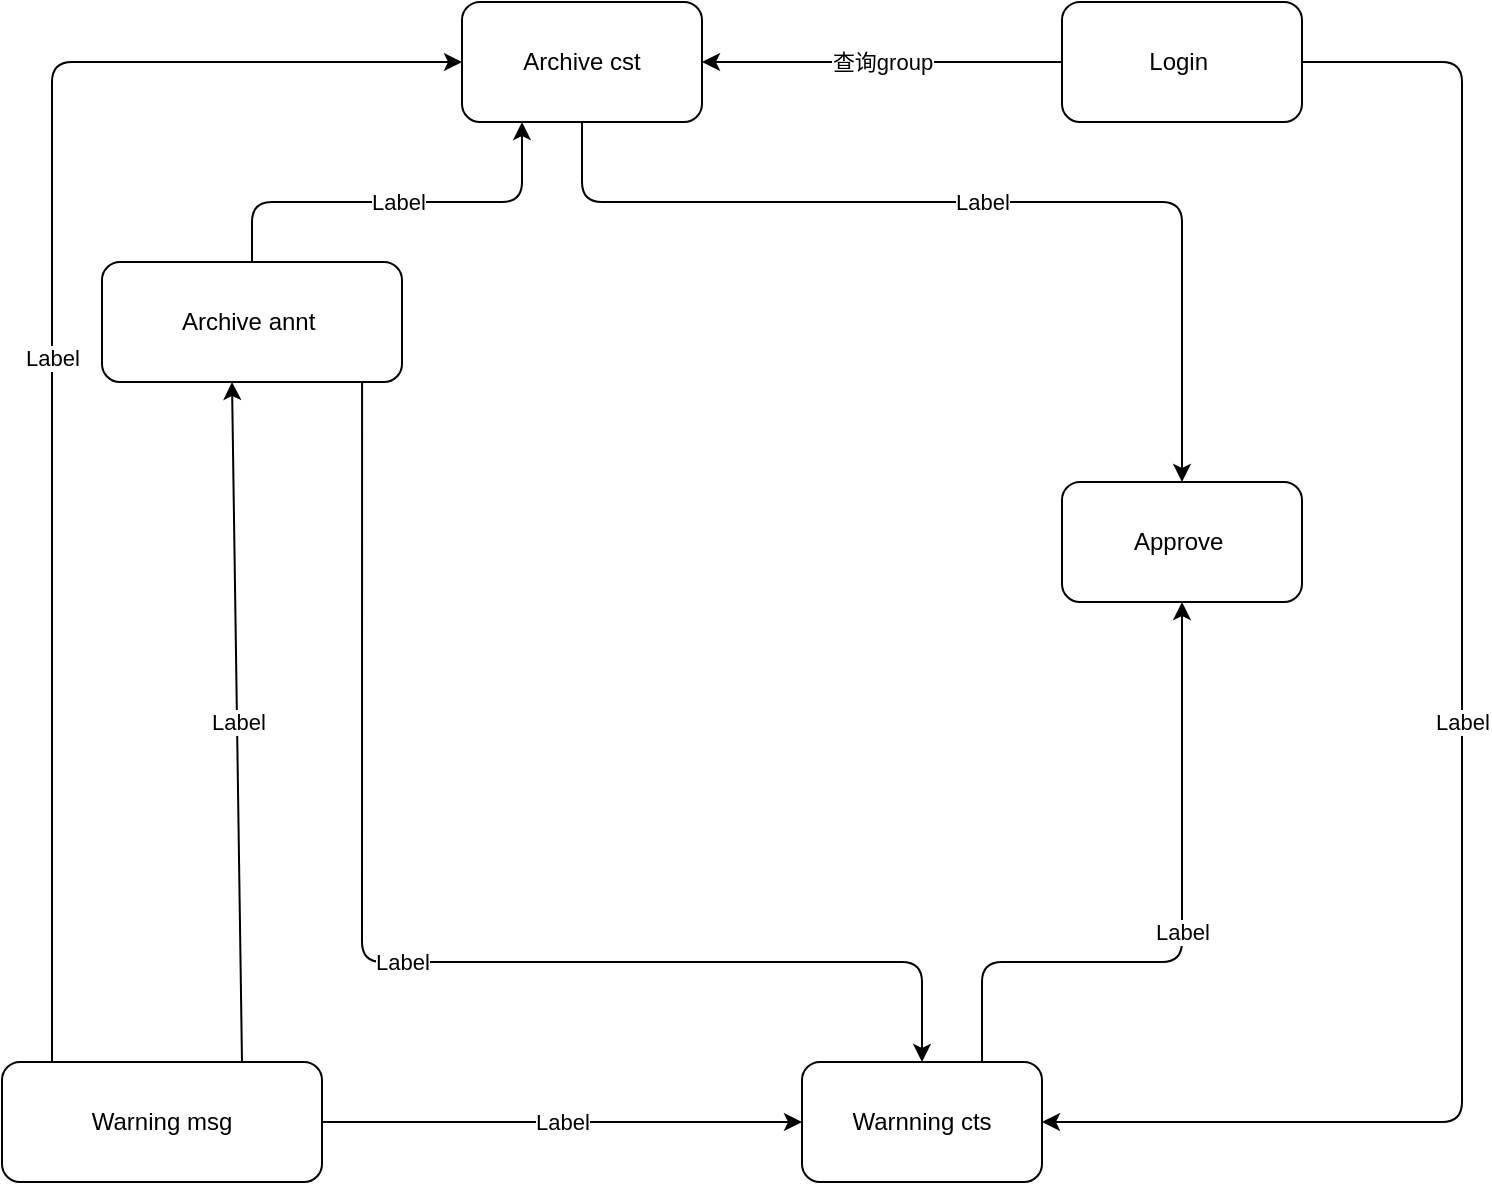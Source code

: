 <mxfile version="13.7.3" type="github"><diagram id="AZMaDSbWkGERWLqelwLr" name="Page-1"><mxGraphModel dx="638" dy="969" grid="1" gridSize="10" guides="1" tooltips="1" connect="1" arrows="1" fold="1" page="1" pageScale="1" pageWidth="827" pageHeight="1169" math="0" shadow="0"><root><mxCell id="0"/><mxCell id="1" parent="0"/><mxCell id="2b95DclGzusZ2Ba9lpOo-1" value="Archive annt&amp;nbsp;" style="rounded=1;whiteSpace=wrap;html=1;" vertex="1" parent="1"><mxGeometry x="80" y="300" width="150" height="60" as="geometry"/></mxCell><mxCell id="2b95DclGzusZ2Ba9lpOo-3" value="Approve&amp;nbsp;" style="rounded=1;whiteSpace=wrap;html=1;" vertex="1" parent="1"><mxGeometry x="560" y="410" width="120" height="60" as="geometry"/></mxCell><mxCell id="2b95DclGzusZ2Ba9lpOo-4" value="Warnning cts" style="rounded=1;whiteSpace=wrap;html=1;" vertex="1" parent="1"><mxGeometry x="430" y="700" width="120" height="60" as="geometry"/></mxCell><mxCell id="2b95DclGzusZ2Ba9lpOo-5" value="Warning msg" style="rounded=1;whiteSpace=wrap;html=1;" vertex="1" parent="1"><mxGeometry x="30" y="700" width="160" height="60" as="geometry"/></mxCell><mxCell id="2b95DclGzusZ2Ba9lpOo-6" value="Archive cst" style="rounded=1;whiteSpace=wrap;html=1;" vertex="1" parent="1"><mxGeometry x="260" y="170" width="120" height="60" as="geometry"/></mxCell><mxCell id="2b95DclGzusZ2Ba9lpOo-7" value="Login&amp;nbsp;" style="rounded=1;whiteSpace=wrap;html=1;" vertex="1" parent="1"><mxGeometry x="560" y="170" width="120" height="60" as="geometry"/></mxCell><mxCell id="2b95DclGzusZ2Ba9lpOo-8" value="" style="endArrow=classic;html=1;entryX=1;entryY=0.5;entryDx=0;entryDy=0;" edge="1" parent="1" source="2b95DclGzusZ2Ba9lpOo-7" target="2b95DclGzusZ2Ba9lpOo-6"><mxGeometry relative="1" as="geometry"><mxPoint x="310" y="430" as="sourcePoint"/><mxPoint x="480" y="120" as="targetPoint"/><Array as="points"/></mxGeometry></mxCell><mxCell id="2b95DclGzusZ2Ba9lpOo-9" value="查询group" style="edgeLabel;resizable=0;html=1;align=center;verticalAlign=middle;rotation=0;" connectable="0" vertex="1" parent="2b95DclGzusZ2Ba9lpOo-8"><mxGeometry relative="1" as="geometry"/></mxCell><mxCell id="2b95DclGzusZ2Ba9lpOo-16" value="" style="endArrow=classic;html=1;entryX=0;entryY=0.5;entryDx=0;entryDy=0;" edge="1" parent="1" target="2b95DclGzusZ2Ba9lpOo-4"><mxGeometry relative="1" as="geometry"><mxPoint x="190" y="730" as="sourcePoint"/><mxPoint x="350" y="430" as="targetPoint"/></mxGeometry></mxCell><mxCell id="2b95DclGzusZ2Ba9lpOo-17" value="Label" style="edgeLabel;resizable=0;html=1;align=center;verticalAlign=middle;" connectable="0" vertex="1" parent="2b95DclGzusZ2Ba9lpOo-16"><mxGeometry relative="1" as="geometry"/></mxCell><mxCell id="2b95DclGzusZ2Ba9lpOo-18" value="" style="endArrow=classic;html=1;exitX=0.75;exitY=0;exitDx=0;exitDy=0;" edge="1" parent="1" source="2b95DclGzusZ2Ba9lpOo-5"><mxGeometry relative="1" as="geometry"><mxPoint x="155" y="660" as="sourcePoint"/><mxPoint x="145" y="360" as="targetPoint"/></mxGeometry></mxCell><mxCell id="2b95DclGzusZ2Ba9lpOo-19" value="Label" style="edgeLabel;resizable=0;html=1;align=center;verticalAlign=middle;" connectable="0" vertex="1" parent="2b95DclGzusZ2Ba9lpOo-18"><mxGeometry relative="1" as="geometry"/></mxCell><mxCell id="2b95DclGzusZ2Ba9lpOo-20" value="" style="endArrow=classic;html=1;entryX=0.25;entryY=1;entryDx=0;entryDy=0;exitX=0.5;exitY=0;exitDx=0;exitDy=0;" edge="1" parent="1" source="2b95DclGzusZ2Ba9lpOo-1" target="2b95DclGzusZ2Ba9lpOo-6"><mxGeometry relative="1" as="geometry"><mxPoint x="250" y="430" as="sourcePoint"/><mxPoint x="350" y="430" as="targetPoint"/><Array as="points"><mxPoint x="155" y="270"/><mxPoint x="290" y="270"/></Array></mxGeometry></mxCell><mxCell id="2b95DclGzusZ2Ba9lpOo-21" value="Label" style="edgeLabel;resizable=0;html=1;align=center;verticalAlign=middle;" connectable="0" vertex="1" parent="2b95DclGzusZ2Ba9lpOo-20"><mxGeometry relative="1" as="geometry"/></mxCell><mxCell id="2b95DclGzusZ2Ba9lpOo-22" value="" style="endArrow=classic;html=1;entryX=0;entryY=0.5;entryDx=0;entryDy=0;" edge="1" parent="1" target="2b95DclGzusZ2Ba9lpOo-6"><mxGeometry relative="1" as="geometry"><mxPoint x="55" y="700" as="sourcePoint"/><mxPoint x="350" y="430" as="targetPoint"/><Array as="points"><mxPoint x="55" y="200"/></Array></mxGeometry></mxCell><mxCell id="2b95DclGzusZ2Ba9lpOo-23" value="Label" style="edgeLabel;resizable=0;html=1;align=center;verticalAlign=middle;" connectable="0" vertex="1" parent="2b95DclGzusZ2Ba9lpOo-22"><mxGeometry relative="1" as="geometry"/></mxCell><mxCell id="2b95DclGzusZ2Ba9lpOo-25" value="" style="endArrow=classic;html=1;entryX=0.5;entryY=0;entryDx=0;entryDy=0;exitX=0.867;exitY=1;exitDx=0;exitDy=0;exitPerimeter=0;" edge="1" parent="1" source="2b95DclGzusZ2Ba9lpOo-1" target="2b95DclGzusZ2Ba9lpOo-4"><mxGeometry relative="1" as="geometry"><mxPoint x="210" y="370" as="sourcePoint"/><mxPoint x="380" y="460" as="targetPoint"/><Array as="points"><mxPoint x="210" y="650"/><mxPoint x="490" y="650"/></Array></mxGeometry></mxCell><mxCell id="2b95DclGzusZ2Ba9lpOo-26" value="Label" style="edgeLabel;resizable=0;html=1;align=center;verticalAlign=middle;" connectable="0" vertex="1" parent="2b95DclGzusZ2Ba9lpOo-25"><mxGeometry relative="1" as="geometry"/></mxCell><mxCell id="2b95DclGzusZ2Ba9lpOo-29" value="" style="endArrow=classic;html=1;entryX=0.5;entryY=0;entryDx=0;entryDy=0;exitX=0.5;exitY=1;exitDx=0;exitDy=0;" edge="1" parent="1" source="2b95DclGzusZ2Ba9lpOo-6" target="2b95DclGzusZ2Ba9lpOo-3"><mxGeometry relative="1" as="geometry"><mxPoint x="340" y="240" as="sourcePoint"/><mxPoint x="440" y="240" as="targetPoint"/><Array as="points"><mxPoint x="320" y="270"/><mxPoint x="620" y="270"/></Array></mxGeometry></mxCell><mxCell id="2b95DclGzusZ2Ba9lpOo-30" value="Label" style="edgeLabel;resizable=0;html=1;align=center;verticalAlign=middle;" connectable="0" vertex="1" parent="2b95DclGzusZ2Ba9lpOo-29"><mxGeometry relative="1" as="geometry"/></mxCell><mxCell id="2b95DclGzusZ2Ba9lpOo-31" value="" style="endArrow=classic;html=1;entryX=0.5;entryY=1;entryDx=0;entryDy=0;exitX=0.75;exitY=0;exitDx=0;exitDy=0;" edge="1" parent="1" source="2b95DclGzusZ2Ba9lpOo-4" target="2b95DclGzusZ2Ba9lpOo-3"><mxGeometry relative="1" as="geometry"><mxPoint x="520" y="590" as="sourcePoint"/><mxPoint x="620" y="590" as="targetPoint"/><Array as="points"><mxPoint x="520" y="650"/><mxPoint x="620" y="650"/></Array></mxGeometry></mxCell><mxCell id="2b95DclGzusZ2Ba9lpOo-32" value="Label" style="edgeLabel;resizable=0;html=1;align=center;verticalAlign=middle;" connectable="0" vertex="1" parent="2b95DclGzusZ2Ba9lpOo-31"><mxGeometry relative="1" as="geometry"/></mxCell><mxCell id="2b95DclGzusZ2Ba9lpOo-33" value="" style="endArrow=classic;html=1;entryX=1;entryY=0.5;entryDx=0;entryDy=0;" edge="1" parent="1" target="2b95DclGzusZ2Ba9lpOo-4"><mxGeometry relative="1" as="geometry"><mxPoint x="680" y="200" as="sourcePoint"/><mxPoint x="560" y="750" as="targetPoint"/><Array as="points"><mxPoint x="760" y="200"/><mxPoint x="760" y="730"/></Array></mxGeometry></mxCell><mxCell id="2b95DclGzusZ2Ba9lpOo-34" value="Label" style="edgeLabel;resizable=0;html=1;align=center;verticalAlign=middle;" connectable="0" vertex="1" parent="2b95DclGzusZ2Ba9lpOo-33"><mxGeometry relative="1" as="geometry"/></mxCell></root></mxGraphModel></diagram></mxfile>
